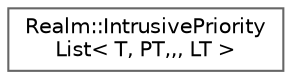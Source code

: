 digraph "Graphical Class Hierarchy"
{
 // LATEX_PDF_SIZE
  bgcolor="transparent";
  edge [fontname=Helvetica,fontsize=10,labelfontname=Helvetica,labelfontsize=10];
  node [fontname=Helvetica,fontsize=10,shape=box,height=0.2,width=0.4];
  rankdir="LR";
  Node0 [id="Node000000",label="Realm::IntrusivePriority\lList\< T, PT,,, LT \>",height=0.2,width=0.4,color="grey40", fillcolor="white", style="filled",URL="$classRealm_1_1IntrusivePriorityList.html",tooltip=" "];
}
